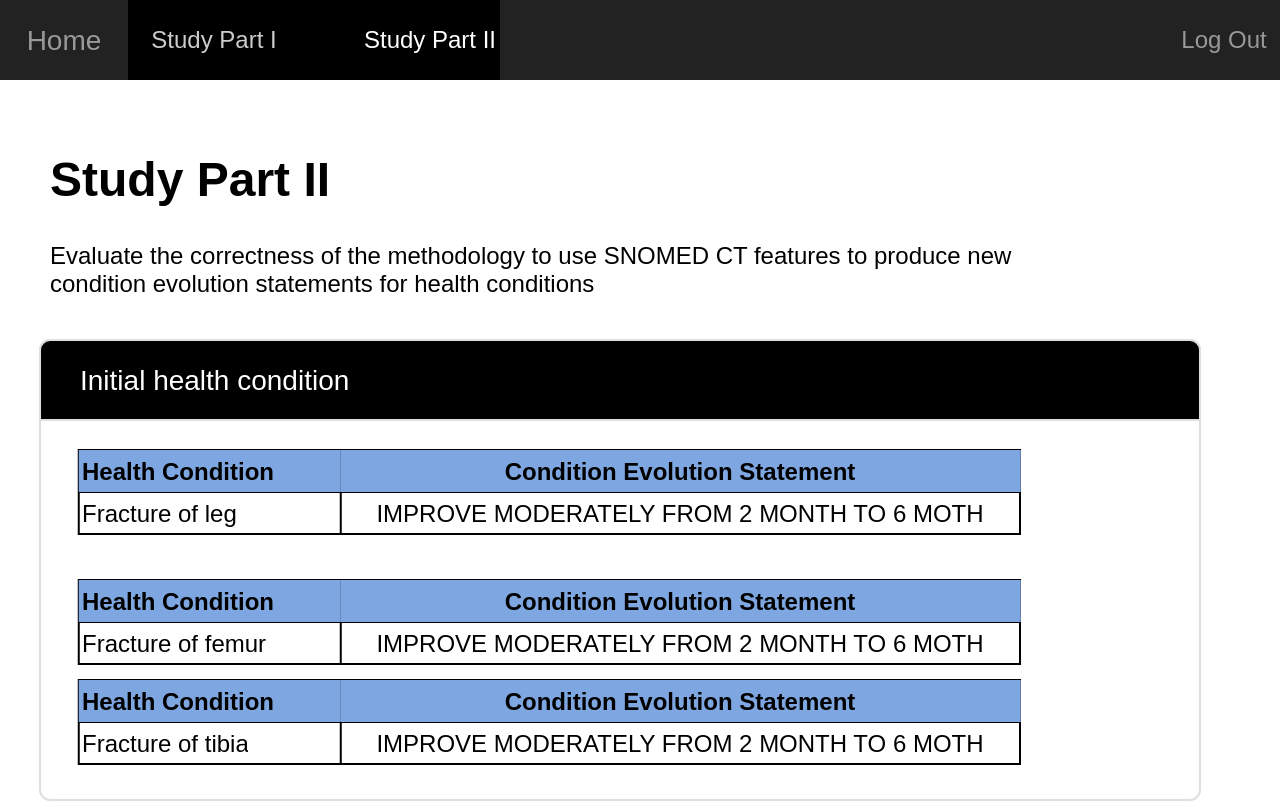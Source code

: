 <mxfile version="15.5.5" type="github">
  <diagram name="Page-1" id="c9db0220-8083-56f3-ca83-edcdcd058819">
    <mxGraphModel dx="865" dy="479" grid="1" gridSize="10" guides="1" tooltips="1" connect="1" arrows="1" fold="1" page="1" pageScale="1.5" pageWidth="826" pageHeight="1169" background="none" math="0" shadow="0">
      <root>
        <mxCell id="0" style=";html=1;" />
        <mxCell id="1" style=";html=1;" parent="0" />
        <mxCell id="3d76a8aef4d5c911-1" value="" style="html=1;shadow=0;dashed=0;shape=mxgraph.bootstrap.rect;fillColor=#222222;strokeColor=none;whiteSpace=wrap;rounded=0;fontSize=12;fontColor=#000000;align=center;" parent="1" vertex="1">
          <mxGeometry x="40" y="70" width="640" height="40" as="geometry" />
        </mxCell>
        <mxCell id="3d76a8aef4d5c911-2" value="Home" style="html=1;shadow=0;dashed=0;fillColor=none;strokeColor=none;shape=mxgraph.bootstrap.rect;fontColor=#999999;fontSize=14;whiteSpace=wrap;" parent="3d76a8aef4d5c911-1" vertex="1">
          <mxGeometry width="64" height="40" as="geometry" />
        </mxCell>
        <mxCell id="3d76a8aef4d5c911-3" value="Study Part I" style="html=1;shadow=0;dashed=0;shape=mxgraph.bootstrap.rect;fillColor=#000000;strokeColor=none;fontColor=#CCCCCC;spacingRight=30;whiteSpace=wrap;" parent="3d76a8aef4d5c911-1" vertex="1">
          <mxGeometry x="64" width="116" height="40" as="geometry" />
        </mxCell>
        <mxCell id="3d76a8aef4d5c911-7" value="Study Part II" style="html=1;shadow=0;dashed=0;fillColor=#000000;strokeColor=none;shape=mxgraph.bootstrap.rect;fontColor=#FFFFFF;whiteSpace=wrap;fontStyle=0" parent="3d76a8aef4d5c911-1" vertex="1">
          <mxGeometry x="180" width="70" height="40" as="geometry" />
        </mxCell>
        <mxCell id="3d76a8aef4d5c911-10" value="Log Out" style="html=1;shadow=0;dashed=0;fillColor=none;strokeColor=none;shape=mxgraph.bootstrap.rect;fontColor=#999999;whiteSpace=wrap;" parent="3d76a8aef4d5c911-1" vertex="1">
          <mxGeometry x="584" width="56" height="40" as="geometry" />
        </mxCell>
        <mxCell id="-tRSDbGyhJU_2mms2toX-3" value="&lt;h1&gt;Study Part II&lt;br&gt;&lt;/h1&gt;&lt;p&gt;Evaluate the correctness of the methodology to use SNOMED CT features to produce new condition evolution statements for health conditions&lt;/p&gt;&lt;p&gt;&lt;br&gt;&lt;/p&gt;&lt;p&gt;.&lt;/p&gt;" style="text;html=1;strokeColor=none;fillColor=none;spacing=5;spacingTop=-20;whiteSpace=wrap;overflow=hidden;rounded=0;fontColor=#000000;align=left;" vertex="1" parent="1">
          <mxGeometry x="60" y="140" width="490" height="120" as="geometry" />
        </mxCell>
        <mxCell id="-tRSDbGyhJU_2mms2toX-31" value="" style="html=1;shadow=0;dashed=0;shape=mxgraph.bootstrap.rrect;rSize=5;strokeColor=#DFDFDF;html=1;whiteSpace=wrap;fillColor=#FFFFFF;fontColor=#000000;align=left;" vertex="1" parent="1">
          <mxGeometry x="60" y="240" width="580" height="230" as="geometry" />
        </mxCell>
        <mxCell id="-tRSDbGyhJU_2mms2toX-32" value="Initial health condition" style="html=1;shadow=0;dashed=0;shape=mxgraph.bootstrap.topButton;strokeColor=inherit;fillColor=#000000;rSize=5;perimeter=none;whiteSpace=wrap;resizeWidth=1;align=left;spacing=20;fontSize=14;fontColor=#FFFFFF;" vertex="1" parent="-tRSDbGyhJU_2mms2toX-31">
          <mxGeometry width="580" height="40" relative="1" as="geometry" />
        </mxCell>
        <mxCell id="-tRSDbGyhJU_2mms2toX-112" value="" style="shape=table;html=1;whiteSpace=wrap;startSize=0;container=1;collapsible=0;childLayout=tableLayout;fontColor=#000000;fillColor=#FFFFFF;align=left;" vertex="1" parent="-tRSDbGyhJU_2mms2toX-31">
          <mxGeometry x="19.38" y="55" width="470.62" height="42" as="geometry" />
        </mxCell>
        <mxCell id="-tRSDbGyhJU_2mms2toX-113" value="" style="shape=partialRectangle;html=1;whiteSpace=wrap;collapsible=0;dropTarget=0;pointerEvents=0;fillColor=none;top=0;left=0;bottom=0;right=0;points=[[0,0.5],[1,0.5]];portConstraint=eastwest;fontColor=#000000;align=left;" vertex="1" parent="-tRSDbGyhJU_2mms2toX-112">
          <mxGeometry width="470.62" height="21" as="geometry" />
        </mxCell>
        <mxCell id="-tRSDbGyhJU_2mms2toX-114" value="Health Condition" style="shape=partialRectangle;html=1;whiteSpace=wrap;connectable=0;fillColor=#7EA6E0;top=0;left=0;bottom=0;right=0;overflow=hidden;pointerEvents=1;fontColor=#000000;align=left;fontStyle=1" vertex="1" parent="-tRSDbGyhJU_2mms2toX-113">
          <mxGeometry width="131" height="21" as="geometry">
            <mxRectangle width="131" height="21" as="alternateBounds" />
          </mxGeometry>
        </mxCell>
        <mxCell id="-tRSDbGyhJU_2mms2toX-115" value="Condition Evolution Statement" style="shape=partialRectangle;html=1;whiteSpace=wrap;connectable=0;fillColor=#7EA6E0;top=0;left=0;bottom=0;right=0;overflow=hidden;pointerEvents=1;fontColor=#000000;align=center;fontStyle=1" vertex="1" parent="-tRSDbGyhJU_2mms2toX-113">
          <mxGeometry x="131" width="340" height="21" as="geometry">
            <mxRectangle width="340" height="21" as="alternateBounds" />
          </mxGeometry>
        </mxCell>
        <mxCell id="-tRSDbGyhJU_2mms2toX-121" value="" style="shape=partialRectangle;html=1;whiteSpace=wrap;collapsible=0;dropTarget=0;pointerEvents=0;fillColor=none;top=0;left=0;bottom=0;right=0;points=[[0,0.5],[1,0.5]];portConstraint=eastwest;fontColor=#000000;align=left;" vertex="1" parent="-tRSDbGyhJU_2mms2toX-112">
          <mxGeometry y="21" width="470.62" height="21" as="geometry" />
        </mxCell>
        <mxCell id="-tRSDbGyhJU_2mms2toX-122" value="Fracture of leg" style="shape=partialRectangle;html=1;whiteSpace=wrap;connectable=0;fillColor=none;top=0;left=0;bottom=0;right=0;overflow=hidden;pointerEvents=1;fontColor=#000000;align=left;" vertex="1" parent="-tRSDbGyhJU_2mms2toX-121">
          <mxGeometry width="131" height="21" as="geometry">
            <mxRectangle width="131" height="21" as="alternateBounds" />
          </mxGeometry>
        </mxCell>
        <mxCell id="-tRSDbGyhJU_2mms2toX-123" value="IMPROVE MODERATELY FROM 2 MONTH TO 6 MOTH" style="shape=partialRectangle;html=1;whiteSpace=wrap;connectable=0;fillColor=none;top=0;left=0;bottom=0;right=0;overflow=hidden;pointerEvents=1;fontColor=#000000;align=center;" vertex="1" parent="-tRSDbGyhJU_2mms2toX-121">
          <mxGeometry x="131" width="340" height="21" as="geometry">
            <mxRectangle width="340" height="21" as="alternateBounds" />
          </mxGeometry>
        </mxCell>
        <mxCell id="-tRSDbGyhJU_2mms2toX-126" value="" style="shape=table;html=1;whiteSpace=wrap;startSize=0;container=1;collapsible=0;childLayout=tableLayout;fontColor=#000000;fillColor=#FFFFFF;align=left;" vertex="1" parent="-tRSDbGyhJU_2mms2toX-31">
          <mxGeometry x="19.38" y="120" width="470.62" height="42" as="geometry" />
        </mxCell>
        <mxCell id="-tRSDbGyhJU_2mms2toX-127" value="" style="shape=partialRectangle;html=1;whiteSpace=wrap;collapsible=0;dropTarget=0;pointerEvents=0;fillColor=none;top=0;left=0;bottom=0;right=0;points=[[0,0.5],[1,0.5]];portConstraint=eastwest;fontColor=#000000;align=left;" vertex="1" parent="-tRSDbGyhJU_2mms2toX-126">
          <mxGeometry width="470.62" height="21" as="geometry" />
        </mxCell>
        <mxCell id="-tRSDbGyhJU_2mms2toX-128" value="Health Condition" style="shape=partialRectangle;html=1;whiteSpace=wrap;connectable=0;fillColor=#7EA6E0;top=0;left=0;bottom=0;right=0;overflow=hidden;pointerEvents=1;fontColor=#000000;align=left;fontStyle=1" vertex="1" parent="-tRSDbGyhJU_2mms2toX-127">
          <mxGeometry width="131" height="21" as="geometry">
            <mxRectangle width="131" height="21" as="alternateBounds" />
          </mxGeometry>
        </mxCell>
        <mxCell id="-tRSDbGyhJU_2mms2toX-129" value="Condition Evolution Statement" style="shape=partialRectangle;html=1;whiteSpace=wrap;connectable=0;fillColor=#7EA6E0;top=0;left=0;bottom=0;right=0;overflow=hidden;pointerEvents=1;fontColor=#000000;align=center;fontStyle=1" vertex="1" parent="-tRSDbGyhJU_2mms2toX-127">
          <mxGeometry x="131" width="340" height="21" as="geometry">
            <mxRectangle width="340" height="21" as="alternateBounds" />
          </mxGeometry>
        </mxCell>
        <mxCell id="-tRSDbGyhJU_2mms2toX-130" value="" style="shape=partialRectangle;html=1;whiteSpace=wrap;collapsible=0;dropTarget=0;pointerEvents=0;fillColor=none;top=0;left=0;bottom=0;right=0;points=[[0,0.5],[1,0.5]];portConstraint=eastwest;fontColor=#000000;align=left;" vertex="1" parent="-tRSDbGyhJU_2mms2toX-126">
          <mxGeometry y="21" width="470.62" height="21" as="geometry" />
        </mxCell>
        <mxCell id="-tRSDbGyhJU_2mms2toX-131" value="Fracture of femur" style="shape=partialRectangle;html=1;whiteSpace=wrap;connectable=0;fillColor=none;top=0;left=0;bottom=0;right=0;overflow=hidden;pointerEvents=1;fontColor=#000000;align=left;" vertex="1" parent="-tRSDbGyhJU_2mms2toX-130">
          <mxGeometry width="131" height="21" as="geometry">
            <mxRectangle width="131" height="21" as="alternateBounds" />
          </mxGeometry>
        </mxCell>
        <mxCell id="-tRSDbGyhJU_2mms2toX-132" value="IMPROVE MODERATELY FROM 2 MONTH TO 6 MOTH" style="shape=partialRectangle;html=1;whiteSpace=wrap;connectable=0;fillColor=none;top=0;left=0;bottom=0;right=0;overflow=hidden;pointerEvents=1;fontColor=#000000;align=center;" vertex="1" parent="-tRSDbGyhJU_2mms2toX-130">
          <mxGeometry x="131" width="340" height="21" as="geometry">
            <mxRectangle width="340" height="21" as="alternateBounds" />
          </mxGeometry>
        </mxCell>
        <mxCell id="-tRSDbGyhJU_2mms2toX-133" value="" style="shape=table;html=1;whiteSpace=wrap;startSize=0;container=1;collapsible=0;childLayout=tableLayout;fontColor=#000000;fillColor=#FFFFFF;align=left;" vertex="1" parent="-tRSDbGyhJU_2mms2toX-31">
          <mxGeometry x="19.38" y="170" width="470.62" height="42" as="geometry" />
        </mxCell>
        <mxCell id="-tRSDbGyhJU_2mms2toX-134" value="" style="shape=partialRectangle;html=1;whiteSpace=wrap;collapsible=0;dropTarget=0;pointerEvents=0;fillColor=none;top=0;left=0;bottom=0;right=0;points=[[0,0.5],[1,0.5]];portConstraint=eastwest;fontColor=#000000;align=left;" vertex="1" parent="-tRSDbGyhJU_2mms2toX-133">
          <mxGeometry width="470.62" height="21" as="geometry" />
        </mxCell>
        <mxCell id="-tRSDbGyhJU_2mms2toX-135" value="Health Condition" style="shape=partialRectangle;html=1;whiteSpace=wrap;connectable=0;fillColor=#7EA6E0;top=0;left=0;bottom=0;right=0;overflow=hidden;pointerEvents=1;fontColor=#000000;align=left;fontStyle=1" vertex="1" parent="-tRSDbGyhJU_2mms2toX-134">
          <mxGeometry width="131" height="21" as="geometry">
            <mxRectangle width="131" height="21" as="alternateBounds" />
          </mxGeometry>
        </mxCell>
        <mxCell id="-tRSDbGyhJU_2mms2toX-136" value="Condition Evolution Statement" style="shape=partialRectangle;html=1;whiteSpace=wrap;connectable=0;fillColor=#7EA6E0;top=0;left=0;bottom=0;right=0;overflow=hidden;pointerEvents=1;fontColor=#000000;align=center;fontStyle=1" vertex="1" parent="-tRSDbGyhJU_2mms2toX-134">
          <mxGeometry x="131" width="340" height="21" as="geometry">
            <mxRectangle width="340" height="21" as="alternateBounds" />
          </mxGeometry>
        </mxCell>
        <mxCell id="-tRSDbGyhJU_2mms2toX-137" value="" style="shape=partialRectangle;html=1;whiteSpace=wrap;collapsible=0;dropTarget=0;pointerEvents=0;fillColor=none;top=0;left=0;bottom=0;right=0;points=[[0,0.5],[1,0.5]];portConstraint=eastwest;fontColor=#000000;align=left;" vertex="1" parent="-tRSDbGyhJU_2mms2toX-133">
          <mxGeometry y="21" width="470.62" height="21" as="geometry" />
        </mxCell>
        <mxCell id="-tRSDbGyhJU_2mms2toX-138" value="Fracture of tibia" style="shape=partialRectangle;html=1;whiteSpace=wrap;connectable=0;fillColor=none;top=0;left=0;bottom=0;right=0;overflow=hidden;pointerEvents=1;fontColor=#000000;align=left;" vertex="1" parent="-tRSDbGyhJU_2mms2toX-137">
          <mxGeometry width="131" height="21" as="geometry">
            <mxRectangle width="131" height="21" as="alternateBounds" />
          </mxGeometry>
        </mxCell>
        <mxCell id="-tRSDbGyhJU_2mms2toX-139" value="IMPROVE MODERATELY FROM 2 MONTH TO 6 MOTH" style="shape=partialRectangle;html=1;whiteSpace=wrap;connectable=0;fillColor=none;top=0;left=0;bottom=0;right=0;overflow=hidden;pointerEvents=1;fontColor=#000000;align=center;" vertex="1" parent="-tRSDbGyhJU_2mms2toX-137">
          <mxGeometry x="131" width="340" height="21" as="geometry">
            <mxRectangle width="340" height="21" as="alternateBounds" />
          </mxGeometry>
        </mxCell>
      </root>
    </mxGraphModel>
  </diagram>
</mxfile>

